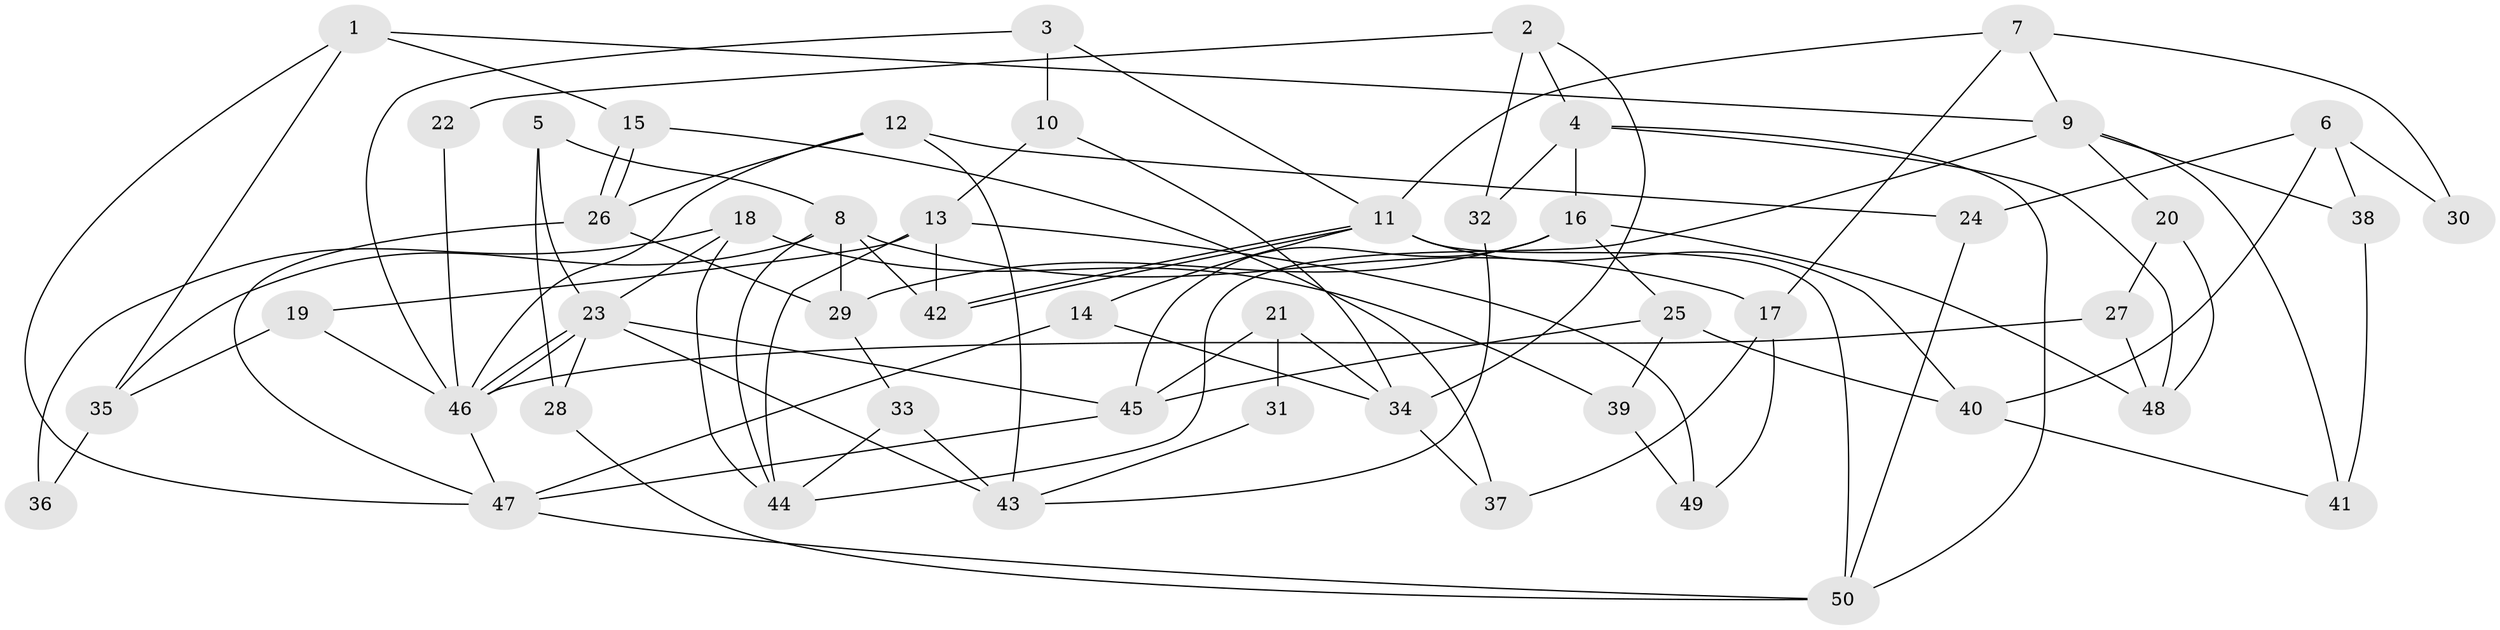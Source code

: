 // coarse degree distribution, {4: 0.25925925925925924, 6: 0.2222222222222222, 7: 0.07407407407407407, 3: 0.14814814814814814, 2: 0.1111111111111111, 5: 0.1111111111111111, 9: 0.037037037037037035, 8: 0.037037037037037035}
// Generated by graph-tools (version 1.1) at 2025/37/03/04/25 23:37:05]
// undirected, 50 vertices, 100 edges
graph export_dot {
  node [color=gray90,style=filled];
  1;
  2;
  3;
  4;
  5;
  6;
  7;
  8;
  9;
  10;
  11;
  12;
  13;
  14;
  15;
  16;
  17;
  18;
  19;
  20;
  21;
  22;
  23;
  24;
  25;
  26;
  27;
  28;
  29;
  30;
  31;
  32;
  33;
  34;
  35;
  36;
  37;
  38;
  39;
  40;
  41;
  42;
  43;
  44;
  45;
  46;
  47;
  48;
  49;
  50;
  1 -- 9;
  1 -- 47;
  1 -- 15;
  1 -- 35;
  2 -- 4;
  2 -- 32;
  2 -- 22;
  2 -- 34;
  3 -- 11;
  3 -- 10;
  3 -- 46;
  4 -- 48;
  4 -- 50;
  4 -- 16;
  4 -- 32;
  5 -- 8;
  5 -- 23;
  5 -- 28;
  6 -- 24;
  6 -- 40;
  6 -- 30;
  6 -- 38;
  7 -- 11;
  7 -- 9;
  7 -- 17;
  7 -- 30;
  8 -- 29;
  8 -- 44;
  8 -- 17;
  8 -- 35;
  8 -- 42;
  9 -- 38;
  9 -- 44;
  9 -- 20;
  9 -- 41;
  10 -- 34;
  10 -- 13;
  11 -- 14;
  11 -- 42;
  11 -- 42;
  11 -- 40;
  11 -- 50;
  12 -- 46;
  12 -- 26;
  12 -- 24;
  12 -- 43;
  13 -- 19;
  13 -- 42;
  13 -- 44;
  13 -- 49;
  14 -- 34;
  14 -- 47;
  15 -- 26;
  15 -- 26;
  15 -- 37;
  16 -- 45;
  16 -- 25;
  16 -- 29;
  16 -- 48;
  17 -- 37;
  17 -- 49;
  18 -- 44;
  18 -- 39;
  18 -- 23;
  18 -- 36;
  19 -- 35;
  19 -- 46;
  20 -- 27;
  20 -- 48;
  21 -- 45;
  21 -- 34;
  21 -- 31;
  22 -- 46;
  23 -- 46;
  23 -- 46;
  23 -- 28;
  23 -- 43;
  23 -- 45;
  24 -- 50;
  25 -- 45;
  25 -- 39;
  25 -- 40;
  26 -- 47;
  26 -- 29;
  27 -- 48;
  27 -- 46;
  28 -- 50;
  29 -- 33;
  31 -- 43;
  32 -- 43;
  33 -- 43;
  33 -- 44;
  34 -- 37;
  35 -- 36;
  38 -- 41;
  39 -- 49;
  40 -- 41;
  45 -- 47;
  46 -- 47;
  47 -- 50;
}
